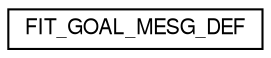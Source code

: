 digraph "Graphical Class Hierarchy"
{
  edge [fontname="FreeSans",fontsize="10",labelfontname="FreeSans",labelfontsize="10"];
  node [fontname="FreeSans",fontsize="10",shape=record];
  rankdir="LR";
  Node1 [label="FIT_GOAL_MESG_DEF",height=0.2,width=0.4,color="black", fillcolor="white", style="filled",URL="$struct_f_i_t___g_o_a_l___m_e_s_g___d_e_f.html"];
}
